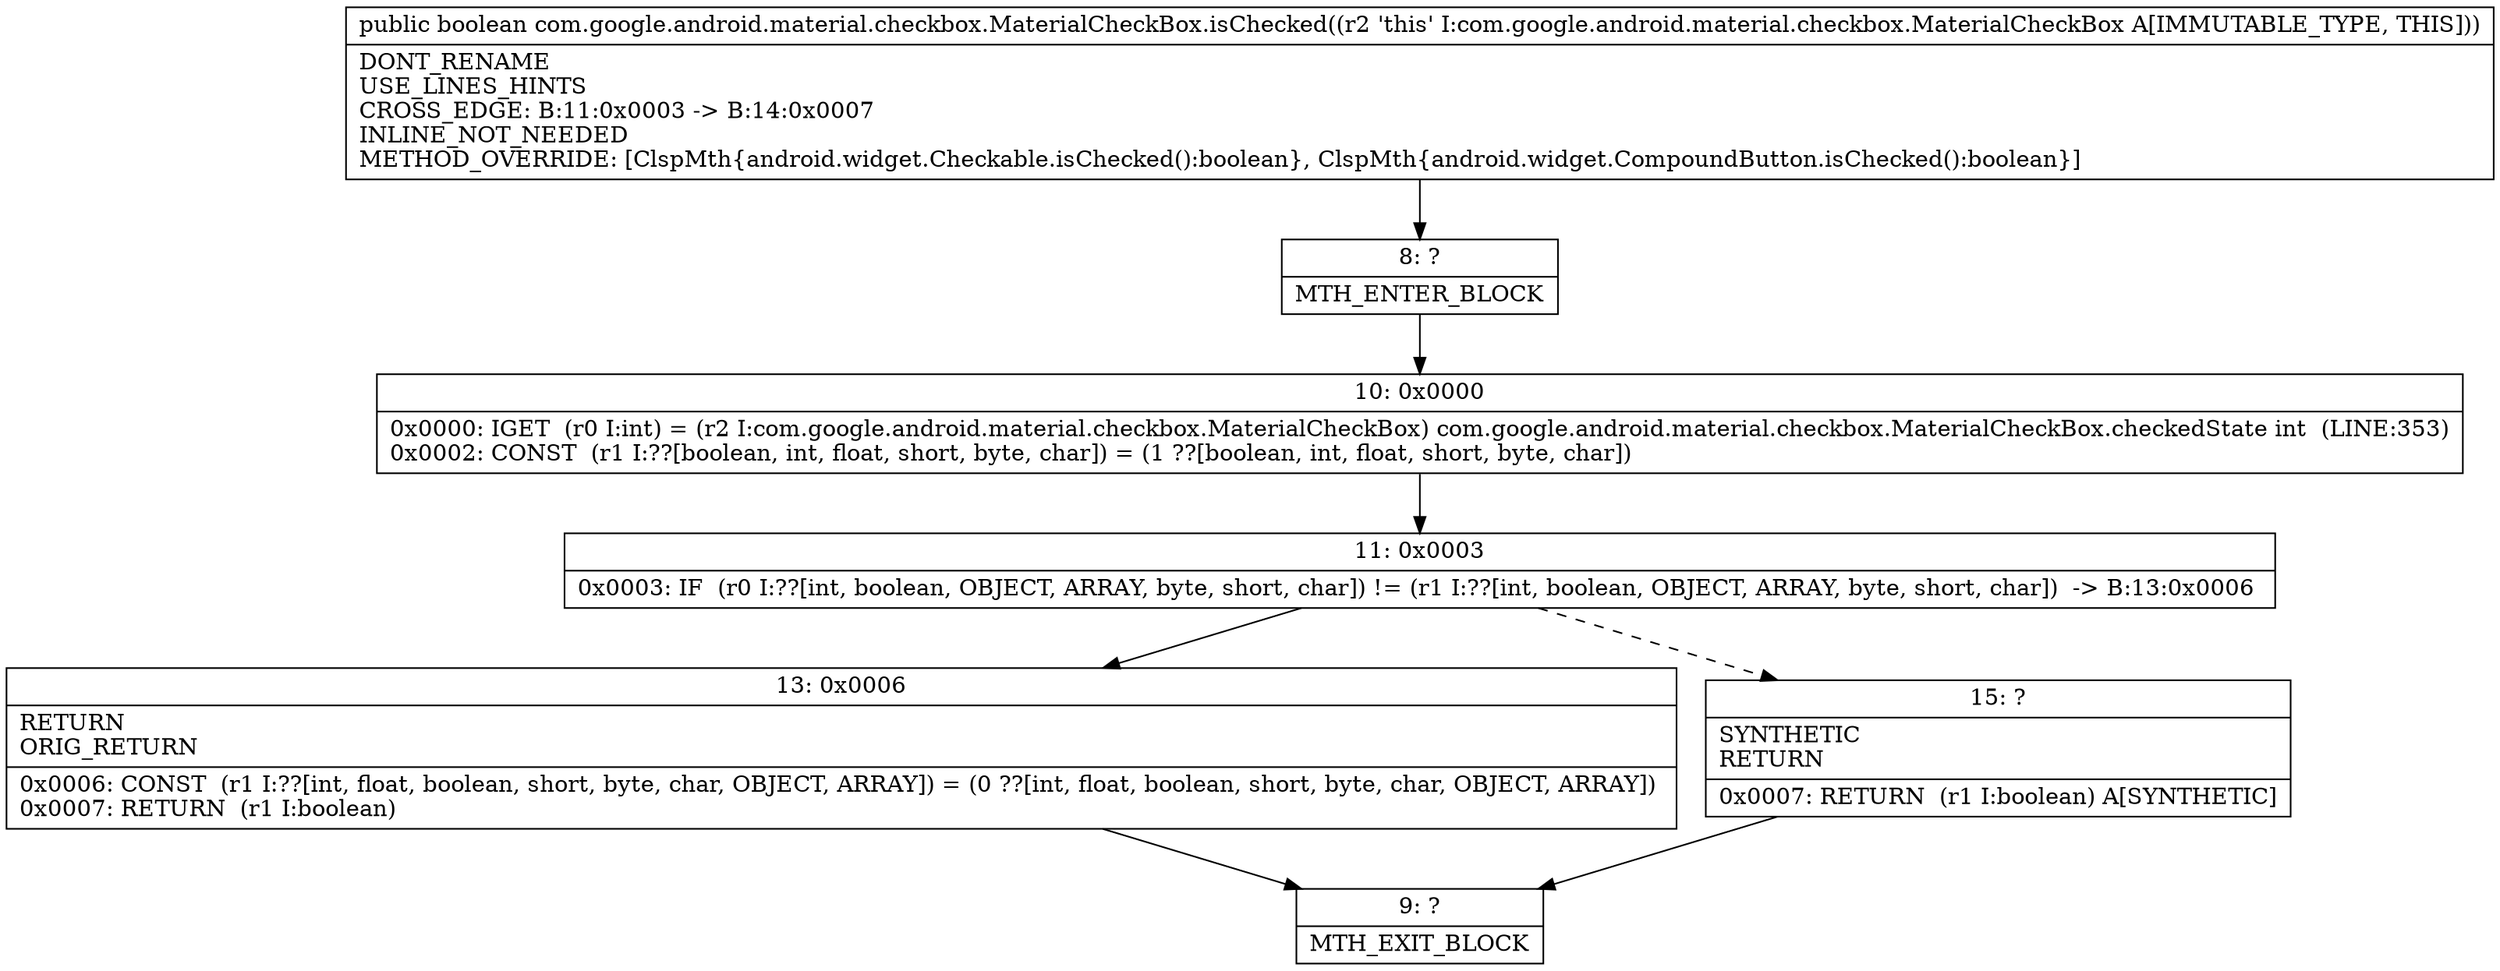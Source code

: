 digraph "CFG forcom.google.android.material.checkbox.MaterialCheckBox.isChecked()Z" {
Node_8 [shape=record,label="{8\:\ ?|MTH_ENTER_BLOCK\l}"];
Node_10 [shape=record,label="{10\:\ 0x0000|0x0000: IGET  (r0 I:int) = (r2 I:com.google.android.material.checkbox.MaterialCheckBox) com.google.android.material.checkbox.MaterialCheckBox.checkedState int  (LINE:353)\l0x0002: CONST  (r1 I:??[boolean, int, float, short, byte, char]) = (1 ??[boolean, int, float, short, byte, char]) \l}"];
Node_11 [shape=record,label="{11\:\ 0x0003|0x0003: IF  (r0 I:??[int, boolean, OBJECT, ARRAY, byte, short, char]) != (r1 I:??[int, boolean, OBJECT, ARRAY, byte, short, char])  \-\> B:13:0x0006 \l}"];
Node_13 [shape=record,label="{13\:\ 0x0006|RETURN\lORIG_RETURN\l|0x0006: CONST  (r1 I:??[int, float, boolean, short, byte, char, OBJECT, ARRAY]) = (0 ??[int, float, boolean, short, byte, char, OBJECT, ARRAY]) \l0x0007: RETURN  (r1 I:boolean) \l}"];
Node_9 [shape=record,label="{9\:\ ?|MTH_EXIT_BLOCK\l}"];
Node_15 [shape=record,label="{15\:\ ?|SYNTHETIC\lRETURN\l|0x0007: RETURN  (r1 I:boolean) A[SYNTHETIC]\l}"];
MethodNode[shape=record,label="{public boolean com.google.android.material.checkbox.MaterialCheckBox.isChecked((r2 'this' I:com.google.android.material.checkbox.MaterialCheckBox A[IMMUTABLE_TYPE, THIS]))  | DONT_RENAME\lUSE_LINES_HINTS\lCROSS_EDGE: B:11:0x0003 \-\> B:14:0x0007\lINLINE_NOT_NEEDED\lMETHOD_OVERRIDE: [ClspMth\{android.widget.Checkable.isChecked():boolean\}, ClspMth\{android.widget.CompoundButton.isChecked():boolean\}]\l}"];
MethodNode -> Node_8;Node_8 -> Node_10;
Node_10 -> Node_11;
Node_11 -> Node_13;
Node_11 -> Node_15[style=dashed];
Node_13 -> Node_9;
Node_15 -> Node_9;
}

